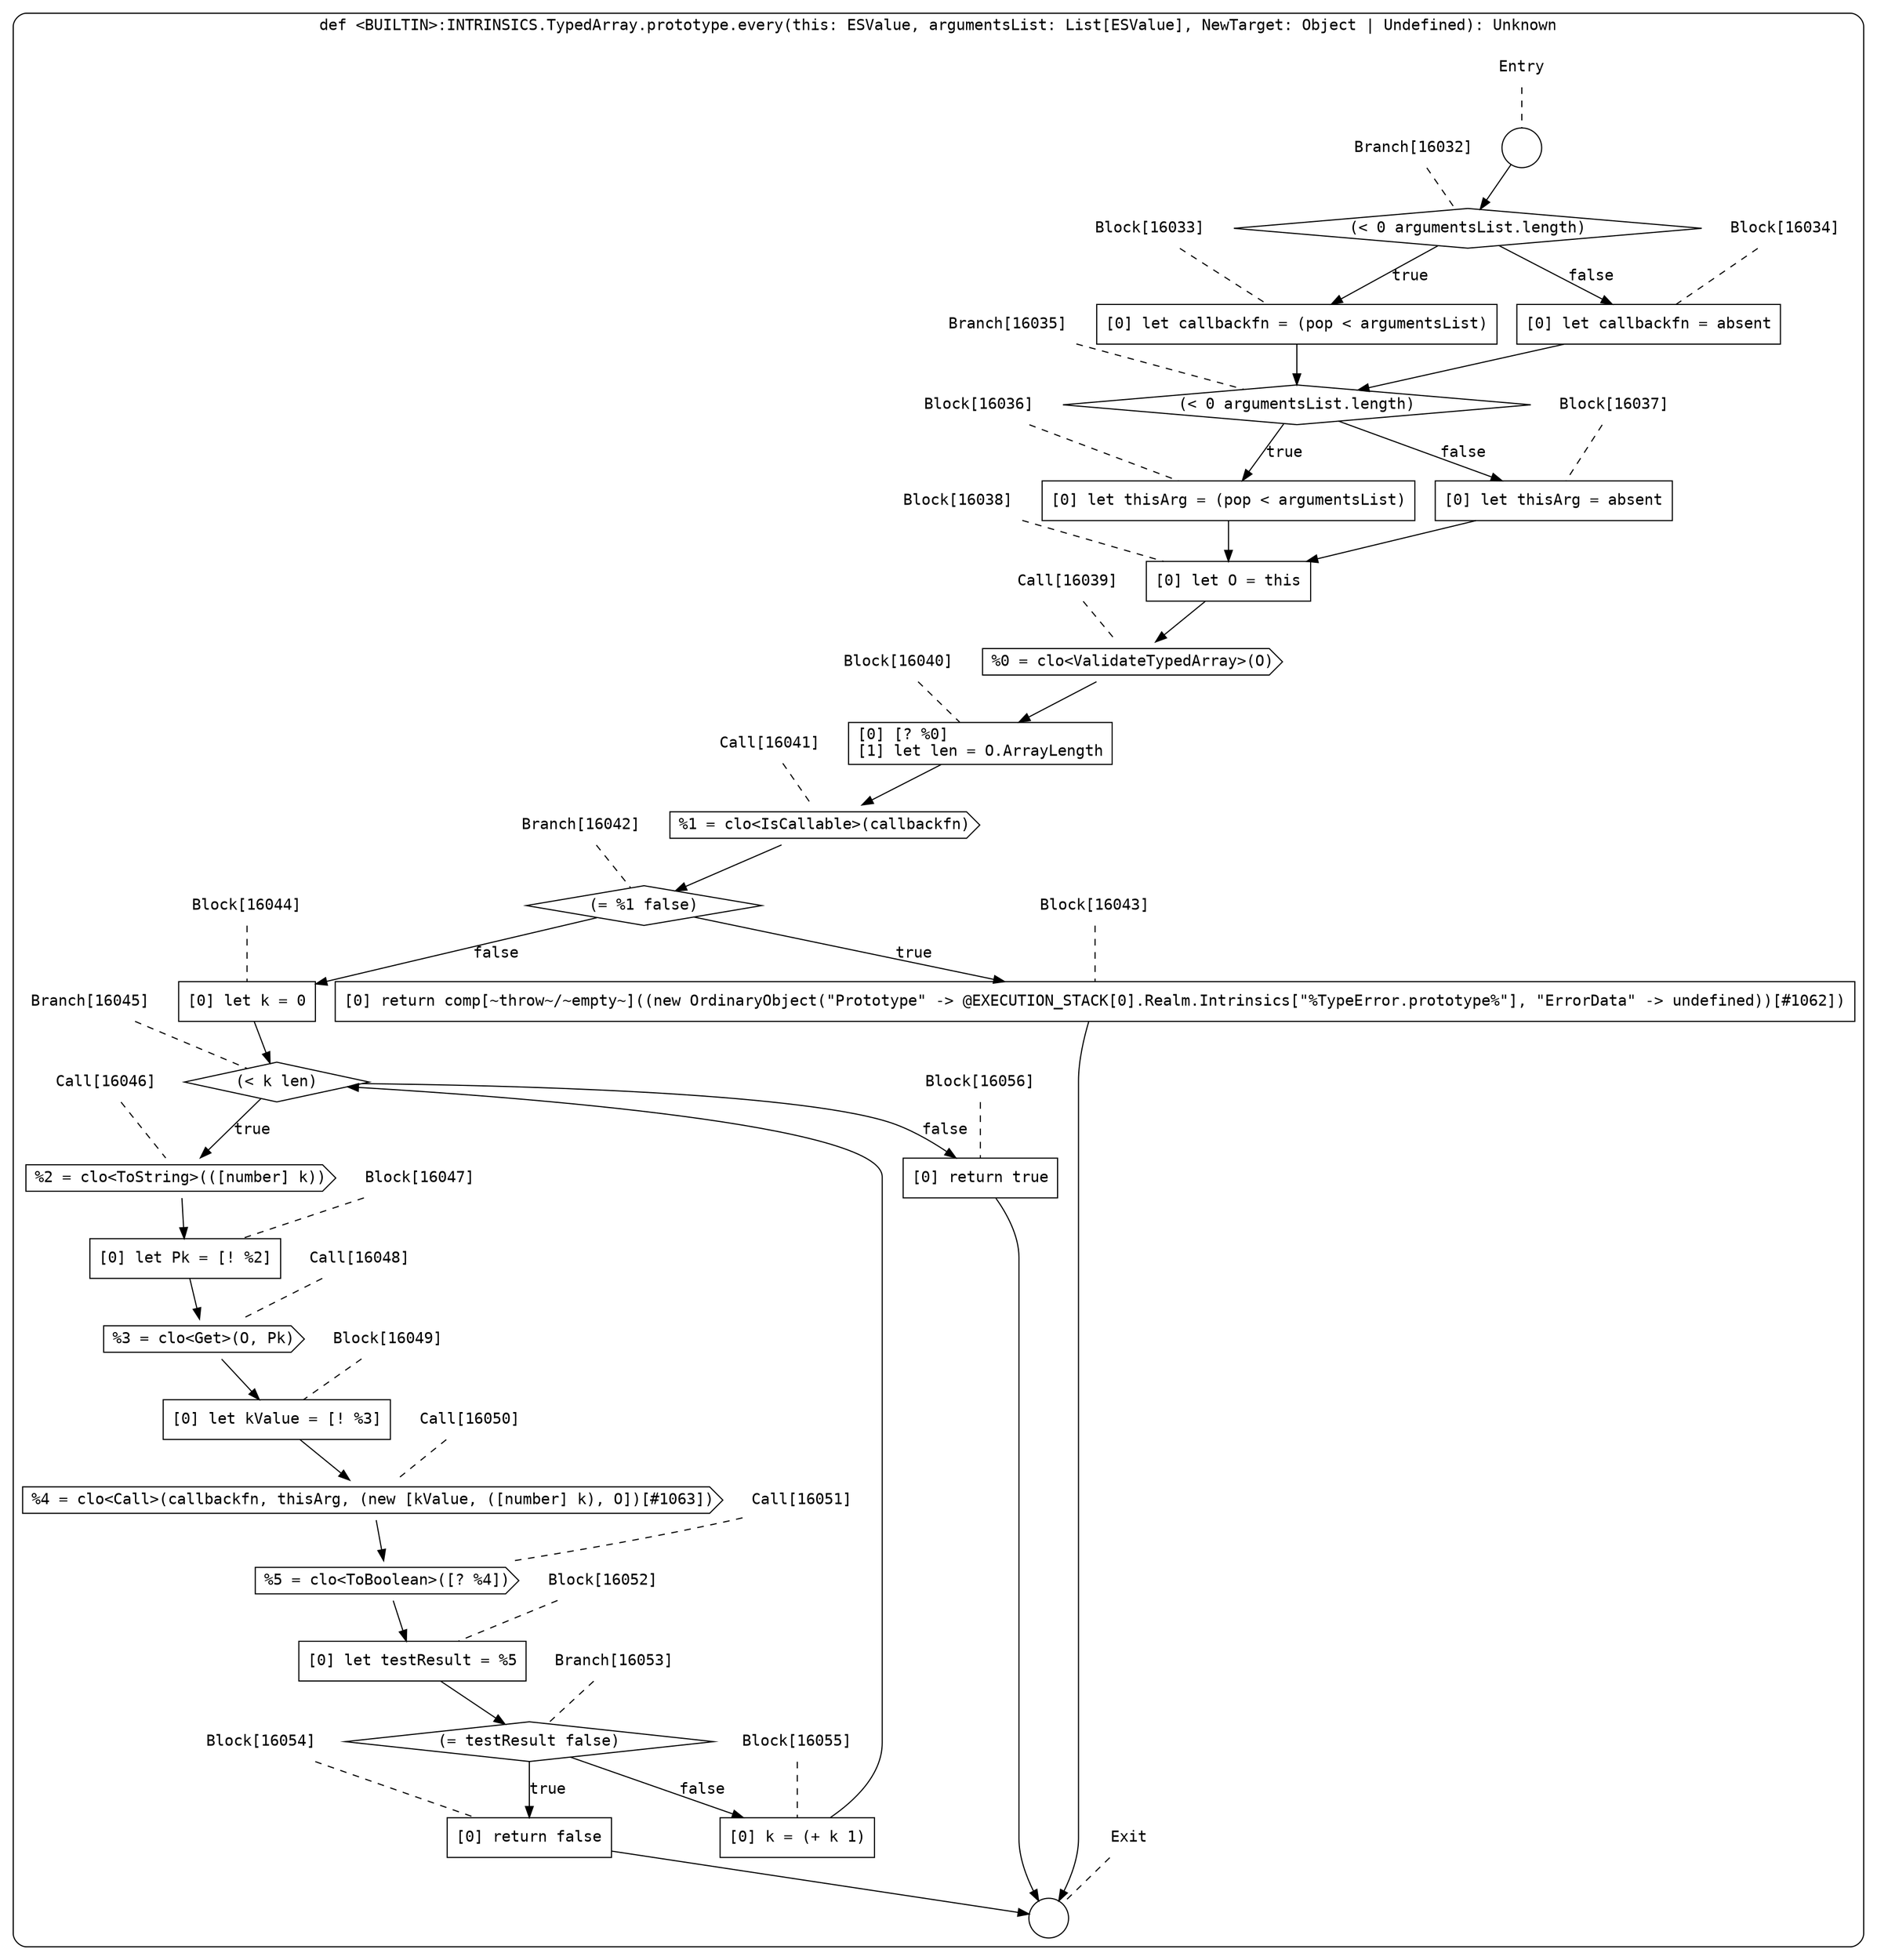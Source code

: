 digraph {
  graph [fontname = "Consolas"]
  node [fontname = "Consolas"]
  edge [fontname = "Consolas"]
  subgraph cluster2394 {
    label = "def <BUILTIN>:INTRINSICS.TypedArray.prototype.every(this: ESValue, argumentsList: List[ESValue], NewTarget: Object | Undefined): Unknown"
    style = rounded
    cluster2394_entry_name [shape=none, label=<<font color="black">Entry</font>>]
    cluster2394_entry_name -> cluster2394_entry [arrowhead=none, color="black", style=dashed]
    cluster2394_entry [shape=circle label=" " color="black" fillcolor="white" style=filled]
    cluster2394_entry -> node16032 [color="black"]
    cluster2394_exit_name [shape=none, label=<<font color="black">Exit</font>>]
    cluster2394_exit_name -> cluster2394_exit [arrowhead=none, color="black", style=dashed]
    cluster2394_exit [shape=circle label=" " color="black" fillcolor="white" style=filled]
    node16032_name [shape=none, label=<<font color="black">Branch[16032]</font>>]
    node16032_name -> node16032 [arrowhead=none, color="black", style=dashed]
    node16032 [shape=diamond, label=<<font color="black">(&lt; 0 argumentsList.length)</font>> color="black" fillcolor="white", style=filled]
    node16032 -> node16033 [label=<<font color="black">true</font>> color="black"]
    node16032 -> node16034 [label=<<font color="black">false</font>> color="black"]
    node16033_name [shape=none, label=<<font color="black">Block[16033]</font>>]
    node16033_name -> node16033 [arrowhead=none, color="black", style=dashed]
    node16033 [shape=box, label=<<font color="black">[0] let callbackfn = (pop &lt; argumentsList)<BR ALIGN="LEFT"/></font>> color="black" fillcolor="white", style=filled]
    node16033 -> node16035 [color="black"]
    node16034_name [shape=none, label=<<font color="black">Block[16034]</font>>]
    node16034_name -> node16034 [arrowhead=none, color="black", style=dashed]
    node16034 [shape=box, label=<<font color="black">[0] let callbackfn = absent<BR ALIGN="LEFT"/></font>> color="black" fillcolor="white", style=filled]
    node16034 -> node16035 [color="black"]
    node16035_name [shape=none, label=<<font color="black">Branch[16035]</font>>]
    node16035_name -> node16035 [arrowhead=none, color="black", style=dashed]
    node16035 [shape=diamond, label=<<font color="black">(&lt; 0 argumentsList.length)</font>> color="black" fillcolor="white", style=filled]
    node16035 -> node16036 [label=<<font color="black">true</font>> color="black"]
    node16035 -> node16037 [label=<<font color="black">false</font>> color="black"]
    node16036_name [shape=none, label=<<font color="black">Block[16036]</font>>]
    node16036_name -> node16036 [arrowhead=none, color="black", style=dashed]
    node16036 [shape=box, label=<<font color="black">[0] let thisArg = (pop &lt; argumentsList)<BR ALIGN="LEFT"/></font>> color="black" fillcolor="white", style=filled]
    node16036 -> node16038 [color="black"]
    node16037_name [shape=none, label=<<font color="black">Block[16037]</font>>]
    node16037_name -> node16037 [arrowhead=none, color="black", style=dashed]
    node16037 [shape=box, label=<<font color="black">[0] let thisArg = absent<BR ALIGN="LEFT"/></font>> color="black" fillcolor="white", style=filled]
    node16037 -> node16038 [color="black"]
    node16038_name [shape=none, label=<<font color="black">Block[16038]</font>>]
    node16038_name -> node16038 [arrowhead=none, color="black", style=dashed]
    node16038 [shape=box, label=<<font color="black">[0] let O = this<BR ALIGN="LEFT"/></font>> color="black" fillcolor="white", style=filled]
    node16038 -> node16039 [color="black"]
    node16039_name [shape=none, label=<<font color="black">Call[16039]</font>>]
    node16039_name -> node16039 [arrowhead=none, color="black", style=dashed]
    node16039 [shape=cds, label=<<font color="black">%0 = clo&lt;ValidateTypedArray&gt;(O)</font>> color="black" fillcolor="white", style=filled]
    node16039 -> node16040 [color="black"]
    node16040_name [shape=none, label=<<font color="black">Block[16040]</font>>]
    node16040_name -> node16040 [arrowhead=none, color="black", style=dashed]
    node16040 [shape=box, label=<<font color="black">[0] [? %0]<BR ALIGN="LEFT"/>[1] let len = O.ArrayLength<BR ALIGN="LEFT"/></font>> color="black" fillcolor="white", style=filled]
    node16040 -> node16041 [color="black"]
    node16041_name [shape=none, label=<<font color="black">Call[16041]</font>>]
    node16041_name -> node16041 [arrowhead=none, color="black", style=dashed]
    node16041 [shape=cds, label=<<font color="black">%1 = clo&lt;IsCallable&gt;(callbackfn)</font>> color="black" fillcolor="white", style=filled]
    node16041 -> node16042 [color="black"]
    node16042_name [shape=none, label=<<font color="black">Branch[16042]</font>>]
    node16042_name -> node16042 [arrowhead=none, color="black", style=dashed]
    node16042 [shape=diamond, label=<<font color="black">(= %1 false)</font>> color="black" fillcolor="white", style=filled]
    node16042 -> node16043 [label=<<font color="black">true</font>> color="black"]
    node16042 -> node16044 [label=<<font color="black">false</font>> color="black"]
    node16043_name [shape=none, label=<<font color="black">Block[16043]</font>>]
    node16043_name -> node16043 [arrowhead=none, color="black", style=dashed]
    node16043 [shape=box, label=<<font color="black">[0] return comp[~throw~/~empty~]((new OrdinaryObject(&quot;Prototype&quot; -&gt; @EXECUTION_STACK[0].Realm.Intrinsics[&quot;%TypeError.prototype%&quot;], &quot;ErrorData&quot; -&gt; undefined))[#1062])<BR ALIGN="LEFT"/></font>> color="black" fillcolor="white", style=filled]
    node16043 -> cluster2394_exit [color="black"]
    node16044_name [shape=none, label=<<font color="black">Block[16044]</font>>]
    node16044_name -> node16044 [arrowhead=none, color="black", style=dashed]
    node16044 [shape=box, label=<<font color="black">[0] let k = 0<BR ALIGN="LEFT"/></font>> color="black" fillcolor="white", style=filled]
    node16044 -> node16045 [color="black"]
    node16045_name [shape=none, label=<<font color="black">Branch[16045]</font>>]
    node16045_name -> node16045 [arrowhead=none, color="black", style=dashed]
    node16045 [shape=diamond, label=<<font color="black">(&lt; k len)</font>> color="black" fillcolor="white", style=filled]
    node16045 -> node16046 [label=<<font color="black">true</font>> color="black"]
    node16045 -> node16056 [label=<<font color="black">false</font>> color="black"]
    node16046_name [shape=none, label=<<font color="black">Call[16046]</font>>]
    node16046_name -> node16046 [arrowhead=none, color="black", style=dashed]
    node16046 [shape=cds, label=<<font color="black">%2 = clo&lt;ToString&gt;(([number] k))</font>> color="black" fillcolor="white", style=filled]
    node16046 -> node16047 [color="black"]
    node16056_name [shape=none, label=<<font color="black">Block[16056]</font>>]
    node16056_name -> node16056 [arrowhead=none, color="black", style=dashed]
    node16056 [shape=box, label=<<font color="black">[0] return true<BR ALIGN="LEFT"/></font>> color="black" fillcolor="white", style=filled]
    node16056 -> cluster2394_exit [color="black"]
    node16047_name [shape=none, label=<<font color="black">Block[16047]</font>>]
    node16047_name -> node16047 [arrowhead=none, color="black", style=dashed]
    node16047 [shape=box, label=<<font color="black">[0] let Pk = [! %2]<BR ALIGN="LEFT"/></font>> color="black" fillcolor="white", style=filled]
    node16047 -> node16048 [color="black"]
    node16048_name [shape=none, label=<<font color="black">Call[16048]</font>>]
    node16048_name -> node16048 [arrowhead=none, color="black", style=dashed]
    node16048 [shape=cds, label=<<font color="black">%3 = clo&lt;Get&gt;(O, Pk)</font>> color="black" fillcolor="white", style=filled]
    node16048 -> node16049 [color="black"]
    node16049_name [shape=none, label=<<font color="black">Block[16049]</font>>]
    node16049_name -> node16049 [arrowhead=none, color="black", style=dashed]
    node16049 [shape=box, label=<<font color="black">[0] let kValue = [! %3]<BR ALIGN="LEFT"/></font>> color="black" fillcolor="white", style=filled]
    node16049 -> node16050 [color="black"]
    node16050_name [shape=none, label=<<font color="black">Call[16050]</font>>]
    node16050_name -> node16050 [arrowhead=none, color="black", style=dashed]
    node16050 [shape=cds, label=<<font color="black">%4 = clo&lt;Call&gt;(callbackfn, thisArg, (new [kValue, ([number] k), O])[#1063])</font>> color="black" fillcolor="white", style=filled]
    node16050 -> node16051 [color="black"]
    node16051_name [shape=none, label=<<font color="black">Call[16051]</font>>]
    node16051_name -> node16051 [arrowhead=none, color="black", style=dashed]
    node16051 [shape=cds, label=<<font color="black">%5 = clo&lt;ToBoolean&gt;([? %4])</font>> color="black" fillcolor="white", style=filled]
    node16051 -> node16052 [color="black"]
    node16052_name [shape=none, label=<<font color="black">Block[16052]</font>>]
    node16052_name -> node16052 [arrowhead=none, color="black", style=dashed]
    node16052 [shape=box, label=<<font color="black">[0] let testResult = %5<BR ALIGN="LEFT"/></font>> color="black" fillcolor="white", style=filled]
    node16052 -> node16053 [color="black"]
    node16053_name [shape=none, label=<<font color="black">Branch[16053]</font>>]
    node16053_name -> node16053 [arrowhead=none, color="black", style=dashed]
    node16053 [shape=diamond, label=<<font color="black">(= testResult false)</font>> color="black" fillcolor="white", style=filled]
    node16053 -> node16054 [label=<<font color="black">true</font>> color="black"]
    node16053 -> node16055 [label=<<font color="black">false</font>> color="black"]
    node16054_name [shape=none, label=<<font color="black">Block[16054]</font>>]
    node16054_name -> node16054 [arrowhead=none, color="black", style=dashed]
    node16054 [shape=box, label=<<font color="black">[0] return false<BR ALIGN="LEFT"/></font>> color="black" fillcolor="white", style=filled]
    node16054 -> cluster2394_exit [color="black"]
    node16055_name [shape=none, label=<<font color="black">Block[16055]</font>>]
    node16055_name -> node16055 [arrowhead=none, color="black", style=dashed]
    node16055 [shape=box, label=<<font color="black">[0] k = (+ k 1)<BR ALIGN="LEFT"/></font>> color="black" fillcolor="white", style=filled]
    node16055 -> node16045 [color="black"]
  }
}